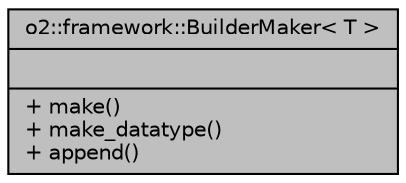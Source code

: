 digraph "o2::framework::BuilderMaker&lt; T &gt;"
{
 // INTERACTIVE_SVG=YES
  bgcolor="transparent";
  edge [fontname="Helvetica",fontsize="10",labelfontname="Helvetica",labelfontsize="10"];
  node [fontname="Helvetica",fontsize="10",shape=record];
  Node1 [label="{o2::framework::BuilderMaker\< T \>\n||+ make()\l+ make_datatype()\l+ append()\l}",height=0.2,width=0.4,color="black", fillcolor="grey75", style="filled" fontcolor="black"];
}
